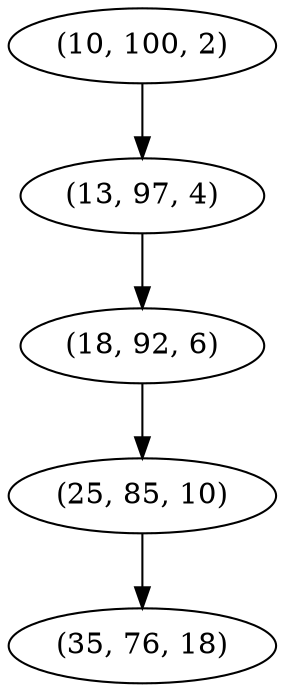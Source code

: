 digraph tree {
    "(10, 100, 2)";
    "(13, 97, 4)";
    "(18, 92, 6)";
    "(25, 85, 10)";
    "(35, 76, 18)";
    "(10, 100, 2)" -> "(13, 97, 4)";
    "(13, 97, 4)" -> "(18, 92, 6)";
    "(18, 92, 6)" -> "(25, 85, 10)";
    "(25, 85, 10)" -> "(35, 76, 18)";
}
